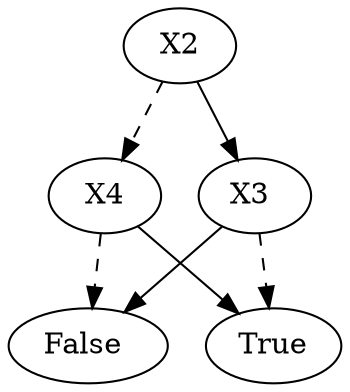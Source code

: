 digraph{2323693577840[label=X2]2323693575440[label="X4"]
2323693577840 -> 2323693575440[style=dashed label="" fontcolor = gray]
2323693570800[label="False"]
2323693575440 -> 2323693570800[style=dashed label="" fontcolor = gray]
2323693573840[label="True "]
2323693575440 -> 2323693573840 [label="" fontcolor = gray]
2323693574960[label="X3 "]
2323693577840 -> 2323693574960 [label="" fontcolor = gray]
2323693573840[label="True"]
2323693574960 -> 2323693573840[style=dashed label="" fontcolor = gray]
2323693570800[label="False "]
2323693574960 -> 2323693570800 [label="" fontcolor = gray]
}